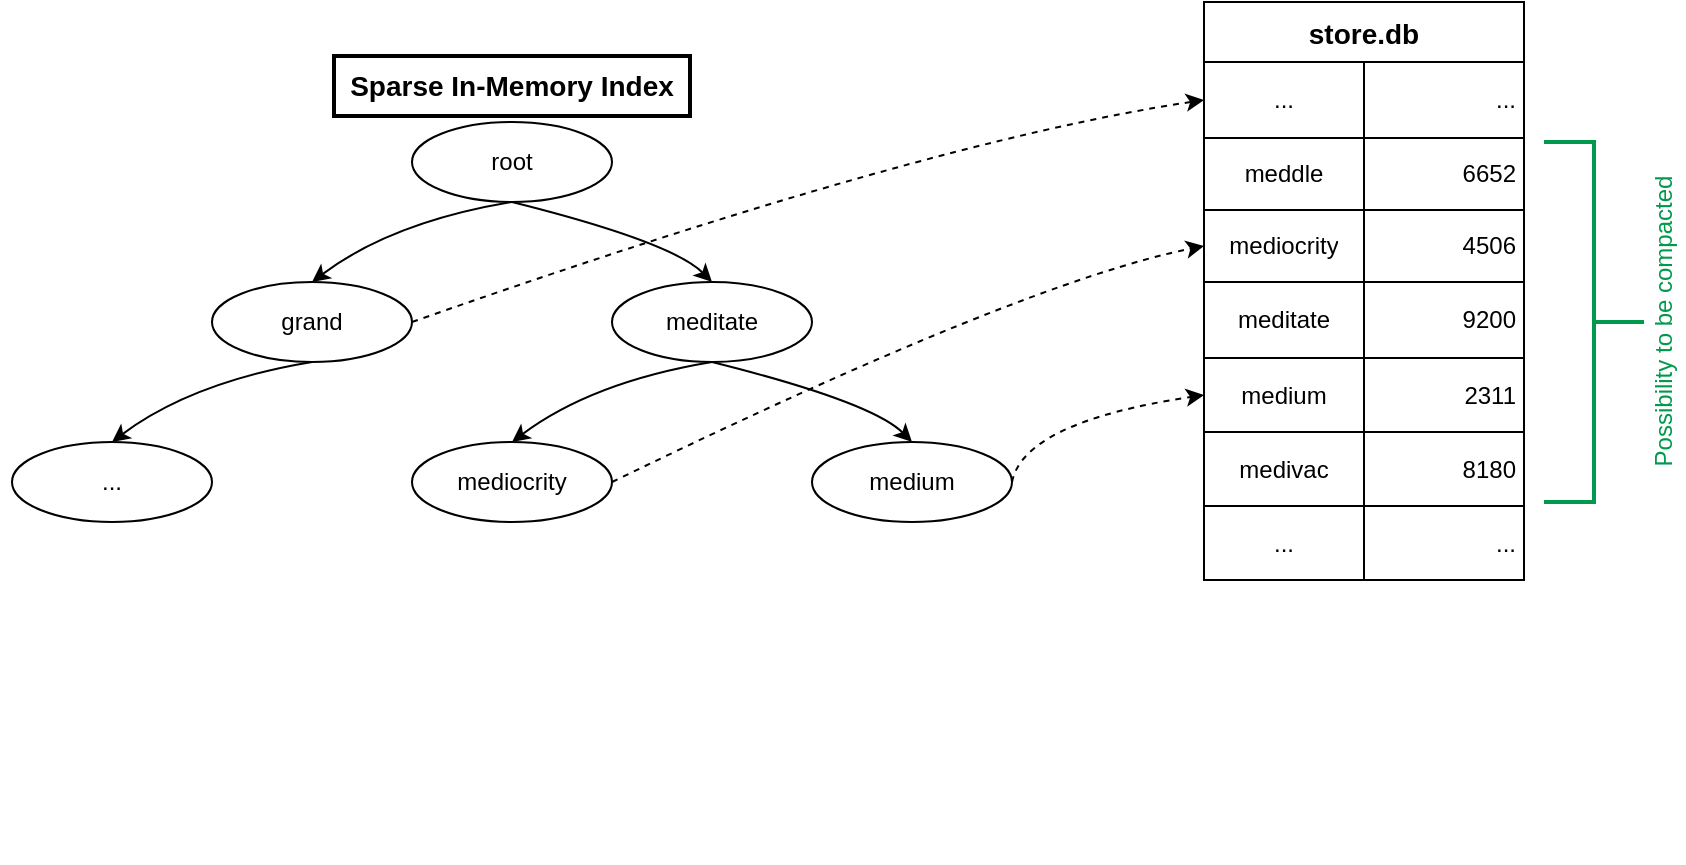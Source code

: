<mxfile version="17.2.5" type="google"><diagram id="tSXa933iV-H4p-sHi9MJ" name="Page-1"><mxGraphModel grid="1" page="1" gridSize="10" guides="1" tooltips="1" connect="1" arrows="1" fold="1" pageScale="1" pageWidth="850" pageHeight="1100" math="0" shadow="0"><root><mxCell id="0"/><mxCell id="1" parent="0"/><mxCell id="I66DchT4x0AkGHDDOi4h-74" value="store.db" style="shape=table;startSize=30;container=1;collapsible=0;childLayout=tableLayout;fontColor=default;spacingRight=2;spacingLeft=2;fontStyle=1;fontSize=14;" vertex="1" parent="1"><mxGeometry x="611" y="180" width="160" height="289" as="geometry"/></mxCell><mxCell id="I66DchT4x0AkGHDDOi4h-75" value="" style="shape=tableRow;horizontal=0;startSize=0;swimlaneHead=0;swimlaneBody=0;top=0;left=0;bottom=0;right=0;collapsible=0;dropTarget=0;fillColor=none;points=[[0,0.5],[1,0.5]];portConstraint=eastwest;fontColor=default;spacingRight=2;spacingLeft=2;" vertex="1" parent="I66DchT4x0AkGHDDOi4h-74"><mxGeometry y="30" width="160" height="38" as="geometry"/></mxCell><mxCell id="I66DchT4x0AkGHDDOi4h-76" value="..." style="shape=partialRectangle;html=1;whiteSpace=wrap;connectable=0;overflow=hidden;fillColor=none;top=0;left=0;bottom=0;right=0;pointerEvents=1;fontColor=default;align=center;spacingRight=2;spacingLeft=2;" vertex="1" parent="I66DchT4x0AkGHDDOi4h-75"><mxGeometry width="80" height="38" as="geometry"><mxRectangle width="80" height="38" as="alternateBounds"/></mxGeometry></mxCell><mxCell id="I66DchT4x0AkGHDDOi4h-77" value="..." style="shape=partialRectangle;html=1;whiteSpace=wrap;connectable=0;overflow=hidden;fillColor=none;top=0;left=0;bottom=0;right=0;pointerEvents=1;fontColor=default;align=right;spacingRight=2;spacingLeft=2;" vertex="1" parent="I66DchT4x0AkGHDDOi4h-75"><mxGeometry x="80" width="80" height="38" as="geometry"><mxRectangle width="80" height="38" as="alternateBounds"/></mxGeometry></mxCell><mxCell id="I66DchT4x0AkGHDDOi4h-84" value="" style="shape=tableRow;horizontal=0;startSize=0;swimlaneHead=0;swimlaneBody=0;top=0;left=0;bottom=0;right=0;collapsible=0;dropTarget=0;fillColor=none;points=[[0,0.5],[1,0.5]];portConstraint=eastwest;fontColor=default;spacingRight=2;spacingLeft=2;" vertex="1" parent="I66DchT4x0AkGHDDOi4h-74"><mxGeometry y="68" width="160" height="36" as="geometry"/></mxCell><mxCell id="I66DchT4x0AkGHDDOi4h-85" value="meddle" style="shape=partialRectangle;html=1;whiteSpace=wrap;connectable=0;overflow=hidden;fillColor=none;top=0;left=0;bottom=0;right=0;pointerEvents=1;fontColor=default;align=center;spacingRight=2;spacingLeft=2;" vertex="1" parent="I66DchT4x0AkGHDDOi4h-84"><mxGeometry width="80" height="36" as="geometry"><mxRectangle width="80" height="36" as="alternateBounds"/></mxGeometry></mxCell><mxCell id="I66DchT4x0AkGHDDOi4h-86" value="6652" style="shape=partialRectangle;html=1;whiteSpace=wrap;connectable=0;overflow=hidden;fillColor=none;top=0;left=0;bottom=0;right=0;pointerEvents=1;fontColor=default;align=right;spacingRight=2;spacingLeft=2;" vertex="1" parent="I66DchT4x0AkGHDDOi4h-84"><mxGeometry x="80" width="80" height="36" as="geometry"><mxRectangle width="80" height="36" as="alternateBounds"/></mxGeometry></mxCell><mxCell id="I66DchT4x0AkGHDDOi4h-99" value="" style="shape=tableRow;horizontal=0;startSize=0;swimlaneHead=0;swimlaneBody=0;top=0;left=0;bottom=0;right=0;collapsible=0;dropTarget=0;fillColor=none;points=[[0,0.5],[1,0.5]];portConstraint=eastwest;fontColor=default;spacingRight=2;spacingLeft=2;" vertex="1" parent="I66DchT4x0AkGHDDOi4h-74"><mxGeometry y="104" width="160" height="36" as="geometry"/></mxCell><mxCell id="I66DchT4x0AkGHDDOi4h-100" value="mediocrity" style="shape=partialRectangle;html=1;whiteSpace=wrap;connectable=0;overflow=hidden;fillColor=none;top=0;left=0;bottom=0;right=0;pointerEvents=1;fontColor=default;align=center;spacingRight=2;spacingLeft=2;" vertex="1" parent="I66DchT4x0AkGHDDOi4h-99"><mxGeometry width="80" height="36" as="geometry"><mxRectangle width="80" height="36" as="alternateBounds"/></mxGeometry></mxCell><mxCell id="I66DchT4x0AkGHDDOi4h-101" value="4506" style="shape=partialRectangle;html=1;whiteSpace=wrap;connectable=0;overflow=hidden;fillColor=none;top=0;left=0;bottom=0;right=0;pointerEvents=1;fontColor=default;align=right;spacingRight=2;spacingLeft=2;" vertex="1" parent="I66DchT4x0AkGHDDOi4h-99"><mxGeometry x="80" width="80" height="36" as="geometry"><mxRectangle width="80" height="36" as="alternateBounds"/></mxGeometry></mxCell><mxCell id="I66DchT4x0AkGHDDOi4h-90" value="" style="shape=tableRow;horizontal=0;startSize=0;swimlaneHead=0;swimlaneBody=0;top=0;left=0;bottom=0;right=0;collapsible=0;dropTarget=0;fillColor=none;points=[[0,0.5],[1,0.5]];portConstraint=eastwest;fontColor=default;spacingRight=2;spacingLeft=2;" vertex="1" parent="I66DchT4x0AkGHDDOi4h-74"><mxGeometry y="140" width="160" height="38" as="geometry"/></mxCell><mxCell id="I66DchT4x0AkGHDDOi4h-91" value="meditate" style="shape=partialRectangle;html=1;whiteSpace=wrap;connectable=0;overflow=hidden;fillColor=none;top=0;left=0;bottom=0;right=0;pointerEvents=1;fontColor=default;align=center;spacingRight=2;spacingLeft=2;" vertex="1" parent="I66DchT4x0AkGHDDOi4h-90"><mxGeometry width="80" height="38" as="geometry"><mxRectangle width="80" height="38" as="alternateBounds"/></mxGeometry></mxCell><mxCell id="I66DchT4x0AkGHDDOi4h-92" value="9200" style="shape=partialRectangle;html=1;whiteSpace=wrap;connectable=0;overflow=hidden;fillColor=none;top=0;left=0;bottom=0;right=0;pointerEvents=1;fontColor=default;align=right;spacingRight=2;spacingLeft=2;" vertex="1" parent="I66DchT4x0AkGHDDOi4h-90"><mxGeometry x="80" width="80" height="38" as="geometry"><mxRectangle width="80" height="38" as="alternateBounds"/></mxGeometry></mxCell><mxCell id="I66DchT4x0AkGHDDOi4h-93" value="" style="shape=tableRow;horizontal=0;startSize=0;swimlaneHead=0;swimlaneBody=0;top=0;left=0;bottom=0;right=0;collapsible=0;dropTarget=0;fillColor=none;points=[[0,0.5],[1,0.5]];portConstraint=eastwest;fontColor=default;spacingRight=2;spacingLeft=2;" vertex="1" parent="I66DchT4x0AkGHDDOi4h-74"><mxGeometry y="178" width="160" height="37" as="geometry"/></mxCell><mxCell id="I66DchT4x0AkGHDDOi4h-94" value="medium" style="shape=partialRectangle;html=1;whiteSpace=wrap;connectable=0;overflow=hidden;fillColor=none;top=0;left=0;bottom=0;right=0;pointerEvents=1;fontColor=default;align=center;spacingRight=2;spacingLeft=2;" vertex="1" parent="I66DchT4x0AkGHDDOi4h-93"><mxGeometry width="80" height="37" as="geometry"><mxRectangle width="80" height="37" as="alternateBounds"/></mxGeometry></mxCell><mxCell id="I66DchT4x0AkGHDDOi4h-95" value="2311" style="shape=partialRectangle;html=1;whiteSpace=wrap;connectable=0;overflow=hidden;fillColor=none;top=0;left=0;bottom=0;right=0;pointerEvents=1;fontColor=default;align=right;spacingRight=2;spacingLeft=2;" vertex="1" parent="I66DchT4x0AkGHDDOi4h-93"><mxGeometry x="80" width="80" height="37" as="geometry"><mxRectangle width="80" height="37" as="alternateBounds"/></mxGeometry></mxCell><mxCell id="I66DchT4x0AkGHDDOi4h-96" value="" style="shape=tableRow;horizontal=0;startSize=0;swimlaneHead=0;swimlaneBody=0;top=0;left=0;bottom=0;right=0;collapsible=0;dropTarget=0;fillColor=none;points=[[0,0.5],[1,0.5]];portConstraint=eastwest;fontColor=default;spacingRight=2;spacingLeft=2;" vertex="1" parent="I66DchT4x0AkGHDDOi4h-74"><mxGeometry y="215" width="160" height="37" as="geometry"/></mxCell><mxCell id="I66DchT4x0AkGHDDOi4h-97" value="medivac" style="shape=partialRectangle;html=1;whiteSpace=wrap;connectable=0;overflow=hidden;fillColor=none;top=0;left=0;bottom=0;right=0;pointerEvents=1;fontColor=default;align=center;spacingRight=2;spacingLeft=2;" vertex="1" parent="I66DchT4x0AkGHDDOi4h-96"><mxGeometry width="80" height="37" as="geometry"><mxRectangle width="80" height="37" as="alternateBounds"/></mxGeometry></mxCell><mxCell id="I66DchT4x0AkGHDDOi4h-98" value="8180" style="shape=partialRectangle;html=1;whiteSpace=wrap;connectable=0;overflow=hidden;fillColor=none;top=0;left=0;bottom=0;right=0;pointerEvents=1;fontColor=default;align=right;spacingRight=2;spacingLeft=2;" vertex="1" parent="I66DchT4x0AkGHDDOi4h-96"><mxGeometry x="80" width="80" height="37" as="geometry"><mxRectangle width="80" height="37" as="alternateBounds"/></mxGeometry></mxCell><mxCell id="I66DchT4x0AkGHDDOi4h-104" value="" style="shape=tableRow;horizontal=0;startSize=0;swimlaneHead=0;swimlaneBody=0;top=0;left=0;bottom=0;right=0;collapsible=0;dropTarget=0;fillColor=none;points=[[0,0.5],[1,0.5]];portConstraint=eastwest;fontColor=default;spacingRight=2;spacingLeft=2;" vertex="1" parent="I66DchT4x0AkGHDDOi4h-74"><mxGeometry y="252" width="160" height="37" as="geometry"/></mxCell><mxCell id="I66DchT4x0AkGHDDOi4h-105" value="..." style="shape=partialRectangle;html=1;whiteSpace=wrap;connectable=0;overflow=hidden;fillColor=none;top=0;left=0;bottom=0;right=0;pointerEvents=1;fontColor=default;align=center;spacingRight=2;spacingLeft=2;" vertex="1" parent="I66DchT4x0AkGHDDOi4h-104"><mxGeometry width="80" height="37" as="geometry"><mxRectangle width="80" height="37" as="alternateBounds"/></mxGeometry></mxCell><mxCell id="I66DchT4x0AkGHDDOi4h-106" value="..." style="shape=partialRectangle;html=1;whiteSpace=wrap;connectable=0;overflow=hidden;fillColor=none;top=0;left=0;bottom=0;right=0;pointerEvents=1;fontColor=default;align=right;spacingRight=2;spacingLeft=2;" vertex="1" parent="I66DchT4x0AkGHDDOi4h-104"><mxGeometry x="80" width="80" height="37" as="geometry"><mxRectangle width="80" height="37" as="alternateBounds"/></mxGeometry></mxCell><mxCell id="8DkL4rAYdG8PtnpfrYct-1" value="root" style="ellipse;whiteSpace=wrap;html=1;align=center;fontColor=default;" vertex="1" parent="1"><mxGeometry x="215" y="240" width="100" height="40" as="geometry"/></mxCell><mxCell id="8DkL4rAYdG8PtnpfrYct-3" value="grand" style="ellipse;whiteSpace=wrap;html=1;align=center;fontColor=default;" vertex="1" parent="1"><mxGeometry x="115" y="320" width="100" height="40" as="geometry"/></mxCell><mxCell id="8DkL4rAYdG8PtnpfrYct-4" value="" style="curved=1;endArrow=classic;html=1;rounded=0;fontColor=default;exitX=0.5;exitY=1;exitDx=0;exitDy=0;entryX=0.5;entryY=0;entryDx=0;entryDy=0;" edge="1" parent="1" source="8DkL4rAYdG8PtnpfrYct-1" target="8DkL4rAYdG8PtnpfrYct-3"><mxGeometry width="50" height="50" relative="1" as="geometry"><mxPoint x="465" y="440" as="sourcePoint"/><mxPoint x="515" y="390" as="targetPoint"/><Array as="points"><mxPoint x="205" y="290"/></Array></mxGeometry></mxCell><mxCell id="8DkL4rAYdG8PtnpfrYct-5" value="meditate" style="ellipse;whiteSpace=wrap;html=1;align=center;fontColor=default;" vertex="1" parent="1"><mxGeometry x="315" y="320" width="100" height="40" as="geometry"/></mxCell><mxCell id="8DkL4rAYdG8PtnpfrYct-6" value="" style="curved=1;endArrow=classic;html=1;rounded=0;fontColor=default;exitX=0.5;exitY=1;exitDx=0;exitDy=0;entryX=0.5;entryY=0;entryDx=0;entryDy=0;" edge="1" parent="1" source="8DkL4rAYdG8PtnpfrYct-1" target="8DkL4rAYdG8PtnpfrYct-5"><mxGeometry width="50" height="50" relative="1" as="geometry"><mxPoint x="275" y="290" as="sourcePoint"/><mxPoint x="175" y="330" as="targetPoint"/><Array as="points"><mxPoint x="345" y="300"/></Array></mxGeometry></mxCell><mxCell id="8DkL4rAYdG8PtnpfrYct-7" value="" style="curved=1;endArrow=classic;html=1;rounded=0;fontColor=default;entryX=0.5;entryY=0;entryDx=0;entryDy=0;exitX=0.5;exitY=1;exitDx=0;exitDy=0;" edge="1" parent="1" source="8DkL4rAYdG8PtnpfrYct-5" target="8DkL4rAYdG8PtnpfrYct-8"><mxGeometry width="50" height="50" relative="1" as="geometry"><mxPoint x="355" y="380" as="sourcePoint"/><mxPoint x="265" y="400" as="targetPoint"/><Array as="points"><mxPoint x="305" y="370"/></Array></mxGeometry></mxCell><mxCell id="8DkL4rAYdG8PtnpfrYct-8" value="mediocrity" style="ellipse;whiteSpace=wrap;html=1;align=center;fontColor=default;" vertex="1" parent="1"><mxGeometry x="215" y="400" width="100" height="40" as="geometry"/></mxCell><mxCell id="8DkL4rAYdG8PtnpfrYct-9" value="" style="curved=1;endArrow=classic;html=1;rounded=0;fontColor=default;entryX=0.5;entryY=0;entryDx=0;entryDy=0;exitX=0.5;exitY=1;exitDx=0;exitDy=0;" edge="1" parent="1" source="8DkL4rAYdG8PtnpfrYct-5"><mxGeometry width="50" height="50" relative="1" as="geometry"><mxPoint x="365" y="370" as="sourcePoint"/><mxPoint x="465" y="400" as="targetPoint"/><Array as="points"><mxPoint x="445" y="380"/></Array></mxGeometry></mxCell><mxCell id="8DkL4rAYdG8PtnpfrYct-10" value="medium" style="ellipse;whiteSpace=wrap;html=1;align=center;fontColor=default;" vertex="1" parent="1"><mxGeometry x="415" y="400" width="100" height="40" as="geometry"/></mxCell><mxCell id="8DkL4rAYdG8PtnpfrYct-11" value="" style="curved=1;endArrow=classic;html=1;rounded=0;fontColor=default;entryX=0;entryY=0.5;entryDx=0;entryDy=0;exitX=1;exitY=0.5;exitDx=0;exitDy=0;dashed=1;" edge="1" parent="1" source="8DkL4rAYdG8PtnpfrYct-10" target="I66DchT4x0AkGHDDOi4h-93"><mxGeometry width="50" height="50" relative="1" as="geometry"><mxPoint x="311" y="370" as="sourcePoint"/><mxPoint x="411" y="410" as="targetPoint"/><Array as="points"><mxPoint x="521" y="390"/></Array></mxGeometry></mxCell><mxCell id="8DkL4rAYdG8PtnpfrYct-12" value="" style="curved=1;endArrow=classic;html=1;rounded=0;fontColor=default;entryX=0;entryY=0.5;entryDx=0;entryDy=0;exitX=1;exitY=0.5;exitDx=0;exitDy=0;dashed=1;" edge="1" parent="1" source="8DkL4rAYdG8PtnpfrYct-8" target="I66DchT4x0AkGHDDOi4h-99"><mxGeometry width="50" height="50" relative="1" as="geometry"><mxPoint x="461" y="430" as="sourcePoint"/><mxPoint x="621" y="386.5" as="targetPoint"/><Array as="points"><mxPoint x="521" y="320"/></Array></mxGeometry></mxCell><mxCell id="8DkL4rAYdG8PtnpfrYct-13" value="" style="curved=1;endArrow=classic;html=1;rounded=0;fontColor=default;entryX=0;entryY=0.5;entryDx=0;entryDy=0;exitX=1;exitY=0.5;exitDx=0;exitDy=0;dashed=1;" edge="1" parent="1" source="8DkL4rAYdG8PtnpfrYct-3" target="I66DchT4x0AkGHDDOi4h-75"><mxGeometry width="50" height="50" relative="1" as="geometry"><mxPoint x="261" y="430" as="sourcePoint"/><mxPoint x="621" y="312" as="targetPoint"/><Array as="points"><mxPoint x="471" y="250"/></Array></mxGeometry></mxCell><mxCell id="8DkL4rAYdG8PtnpfrYct-15" value="" style="curved=1;endArrow=classic;html=1;rounded=0;fontColor=default;entryX=0.5;entryY=0;entryDx=0;entryDy=0;exitX=0.5;exitY=1;exitDx=0;exitDy=0;" edge="1" parent="1" target="8DkL4rAYdG8PtnpfrYct-16"><mxGeometry width="50" height="50" relative="1" as="geometry"><mxPoint x="165" y="360" as="sourcePoint"/><mxPoint x="65" y="400" as="targetPoint"/><Array as="points"><mxPoint x="105" y="370"/></Array></mxGeometry></mxCell><mxCell id="8DkL4rAYdG8PtnpfrYct-16" value="..." style="ellipse;whiteSpace=wrap;html=1;align=center;fontColor=default;" vertex="1" parent="1"><mxGeometry x="15" y="400" width="100" height="40" as="geometry"/></mxCell><mxCell id="8DkL4rAYdG8PtnpfrYct-17" value="&lt;font style=&quot;font-size: 14px&quot;&gt;Sparse In-Memory Index&lt;/font&gt;" style="text;html=1;strokeColor=default;fillColor=none;align=center;verticalAlign=middle;whiteSpace=wrap;rounded=0;fontColor=default;fontStyle=1;labelBorderColor=none;spacing=2;strokeWidth=2;" vertex="1" parent="1"><mxGeometry x="176" y="207" width="178" height="30" as="geometry"/></mxCell><mxCell id="8DkL4rAYdG8PtnpfrYct-23" value="" style="shape=stencil(LU07DoAgDD1NE9igkBhHA3oPYnBSSaAD3t7yWfr6fi0YR7ESoKpgPCBaxYPpN6jGySmHt1wpP0PPiQJFsbLr2LUTOS4ZyhnuKDRrKFvd7KA2aKcULL7thtNH/9y9Hw==);whiteSpace=wrap;html=1;" vertex="1" parent="1"><mxGeometry x="10" y="490" width="120" height="120" as="geometry"/></mxCell><mxCell id="NjsudWIWoi5uVisPwLOh-1" value="" style="strokeWidth=2;html=1;shape=mxgraph.flowchart.annotation_2;align=left;labelPosition=right;pointerEvents=1;rotation=-180;fontColor=#00994D;strokeColor=#00994D;" vertex="1" parent="1"><mxGeometry x="781" y="250" width="50" height="180" as="geometry"/></mxCell><mxCell id="NjsudWIWoi5uVisPwLOh-2" value="Possibility to be compacted" style="text;html=1;align=center;verticalAlign=middle;resizable=0;points=[];autosize=1;rotation=-90;fontColor=#00994D;" vertex="1" parent="1"><mxGeometry x="761" y="330" width="160" height="20" as="geometry"/></mxCell></root></mxGraphModel></diagram></mxfile>
